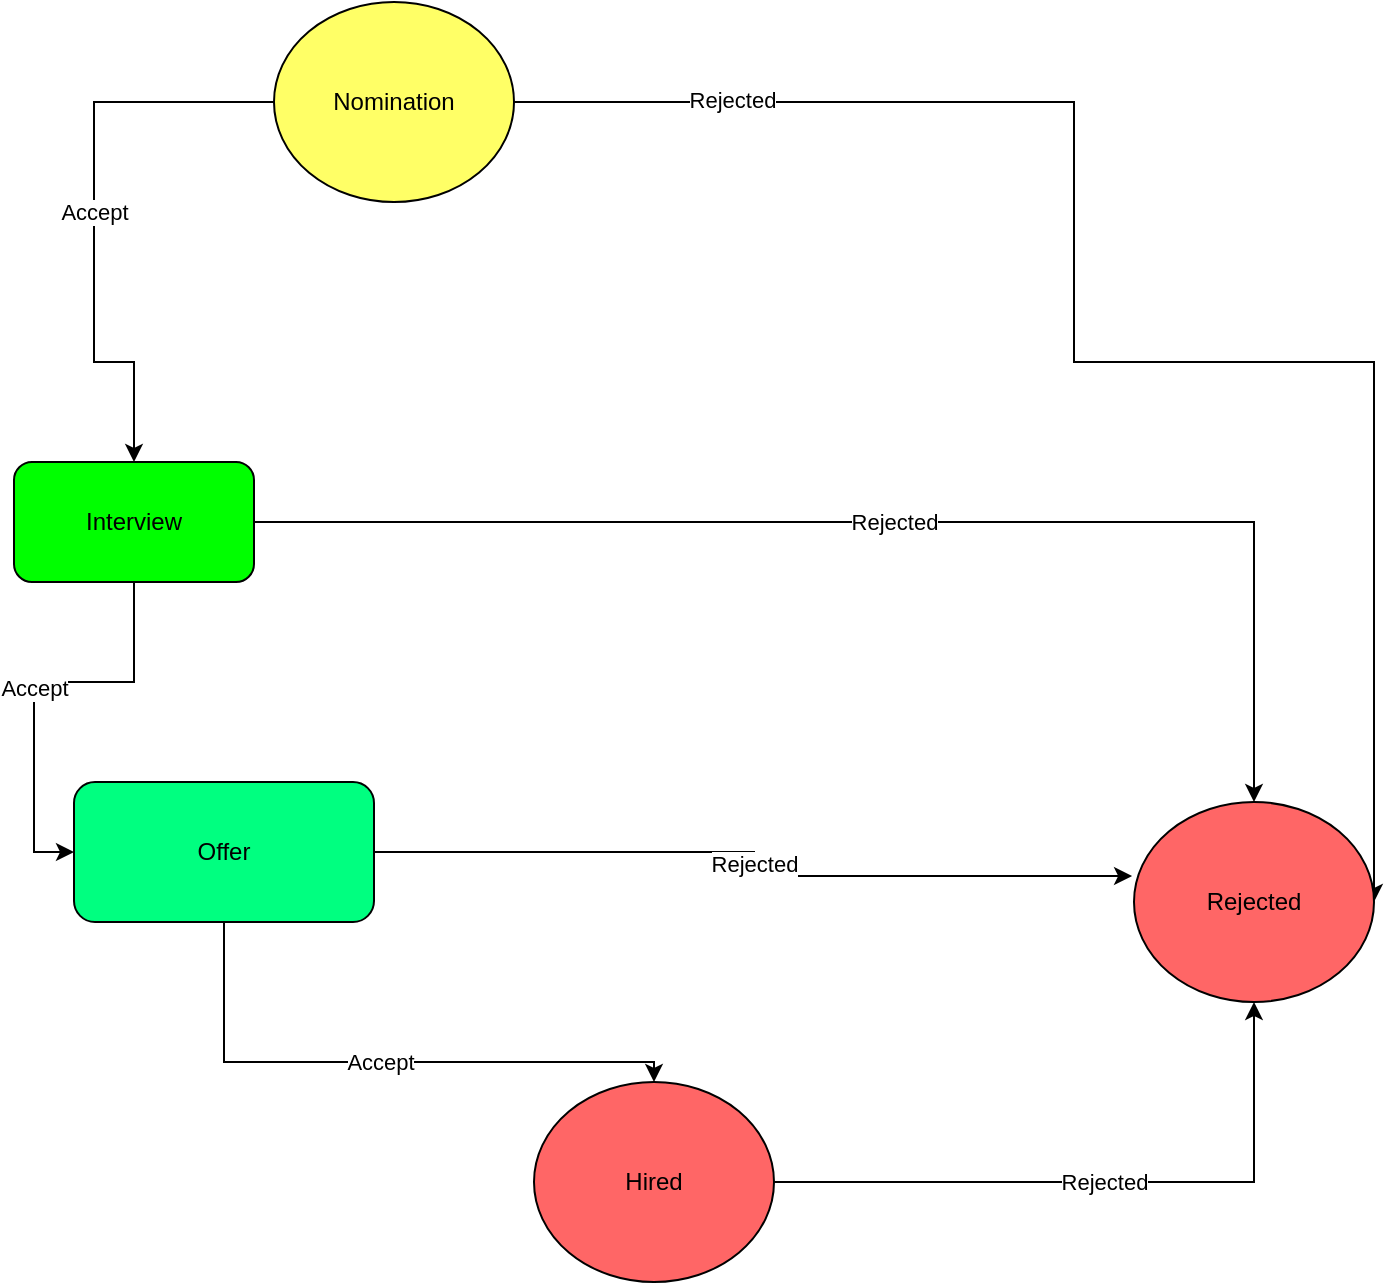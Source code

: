 <mxfile version="14.8.6" type="github">
  <diagram id="C5RBs43oDa-KdzZeNtuy" name="Page-1">
    <mxGraphModel dx="1492" dy="695" grid="1" gridSize="10" guides="1" tooltips="1" connect="1" arrows="1" fold="1" page="1" pageScale="1" pageWidth="827" pageHeight="1169" math="0" shadow="0">
      <root>
        <mxCell id="WIyWlLk6GJQsqaUBKTNV-0" />
        <mxCell id="WIyWlLk6GJQsqaUBKTNV-1" parent="WIyWlLk6GJQsqaUBKTNV-0" />
        <mxCell id="rcQWwm7sM9WrDmIDkgnE-6" value="Accept" style="edgeStyle=orthogonalEdgeStyle;rounded=0;orthogonalLoop=1;jettySize=auto;html=1;entryX=0.5;entryY=0;entryDx=0;entryDy=0;" edge="1" parent="WIyWlLk6GJQsqaUBKTNV-1" source="rcQWwm7sM9WrDmIDkgnE-0" target="rcQWwm7sM9WrDmIDkgnE-1">
          <mxGeometry relative="1" as="geometry">
            <Array as="points">
              <mxPoint x="100" y="160" />
              <mxPoint x="100" y="290" />
              <mxPoint x="120" y="290" />
            </Array>
          </mxGeometry>
        </mxCell>
        <mxCell id="rcQWwm7sM9WrDmIDkgnE-7" style="edgeStyle=orthogonalEdgeStyle;rounded=0;orthogonalLoop=1;jettySize=auto;html=1;entryX=1;entryY=0.5;entryDx=0;entryDy=0;" edge="1" parent="WIyWlLk6GJQsqaUBKTNV-1" source="rcQWwm7sM9WrDmIDkgnE-0" target="rcQWwm7sM9WrDmIDkgnE-5">
          <mxGeometry relative="1" as="geometry">
            <Array as="points">
              <mxPoint x="590" y="160" />
              <mxPoint x="590" y="290" />
              <mxPoint x="740" y="290" />
            </Array>
          </mxGeometry>
        </mxCell>
        <mxCell id="rcQWwm7sM9WrDmIDkgnE-11" value="Rejected" style="edgeLabel;html=1;align=center;verticalAlign=middle;resizable=0;points=[];" vertex="1" connectable="0" parent="rcQWwm7sM9WrDmIDkgnE-7">
          <mxGeometry x="-0.739" y="1" relative="1" as="geometry">
            <mxPoint as="offset" />
          </mxGeometry>
        </mxCell>
        <mxCell id="rcQWwm7sM9WrDmIDkgnE-0" value="Nomination" style="ellipse;whiteSpace=wrap;html=1;fillColor=#FFFF66;" vertex="1" parent="WIyWlLk6GJQsqaUBKTNV-1">
          <mxGeometry x="190" y="110" width="120" height="100" as="geometry" />
        </mxCell>
        <mxCell id="rcQWwm7sM9WrDmIDkgnE-8" value="Accept" style="edgeStyle=orthogonalEdgeStyle;rounded=0;orthogonalLoop=1;jettySize=auto;html=1;entryX=0;entryY=0.5;entryDx=0;entryDy=0;" edge="1" parent="WIyWlLk6GJQsqaUBKTNV-1" source="rcQWwm7sM9WrDmIDkgnE-1" target="rcQWwm7sM9WrDmIDkgnE-2">
          <mxGeometry relative="1" as="geometry" />
        </mxCell>
        <mxCell id="rcQWwm7sM9WrDmIDkgnE-15" value="Rejected" style="edgeStyle=orthogonalEdgeStyle;rounded=0;orthogonalLoop=1;jettySize=auto;html=1;exitX=1;exitY=0.5;exitDx=0;exitDy=0;" edge="1" parent="WIyWlLk6GJQsqaUBKTNV-1" source="rcQWwm7sM9WrDmIDkgnE-1" target="rcQWwm7sM9WrDmIDkgnE-5">
          <mxGeometry relative="1" as="geometry" />
        </mxCell>
        <mxCell id="rcQWwm7sM9WrDmIDkgnE-1" value="Interview" style="rounded=1;whiteSpace=wrap;html=1;fillColor=#00FF00;" vertex="1" parent="WIyWlLk6GJQsqaUBKTNV-1">
          <mxGeometry x="60" y="340" width="120" height="60" as="geometry" />
        </mxCell>
        <mxCell id="rcQWwm7sM9WrDmIDkgnE-10" value="Rejected" style="edgeStyle=orthogonalEdgeStyle;rounded=0;orthogonalLoop=1;jettySize=auto;html=1;entryX=-0.008;entryY=0.37;entryDx=0;entryDy=0;entryPerimeter=0;" edge="1" parent="WIyWlLk6GJQsqaUBKTNV-1" source="rcQWwm7sM9WrDmIDkgnE-2" target="rcQWwm7sM9WrDmIDkgnE-5">
          <mxGeometry relative="1" as="geometry">
            <mxPoint x="590" y="490" as="targetPoint" />
          </mxGeometry>
        </mxCell>
        <mxCell id="rcQWwm7sM9WrDmIDkgnE-16" value="Accept" style="edgeStyle=orthogonalEdgeStyle;rounded=0;orthogonalLoop=1;jettySize=auto;html=1;" edge="1" parent="WIyWlLk6GJQsqaUBKTNV-1" source="rcQWwm7sM9WrDmIDkgnE-2" target="rcQWwm7sM9WrDmIDkgnE-4">
          <mxGeometry relative="1" as="geometry">
            <Array as="points">
              <mxPoint x="165" y="640" />
              <mxPoint x="380" y="640" />
            </Array>
          </mxGeometry>
        </mxCell>
        <mxCell id="rcQWwm7sM9WrDmIDkgnE-2" value="Offer" style="rounded=1;whiteSpace=wrap;html=1;fillColor=#00FF80;" vertex="1" parent="WIyWlLk6GJQsqaUBKTNV-1">
          <mxGeometry x="90" y="500" width="150" height="70" as="geometry" />
        </mxCell>
        <mxCell id="rcQWwm7sM9WrDmIDkgnE-12" value="Rejected" style="edgeStyle=orthogonalEdgeStyle;rounded=0;orthogonalLoop=1;jettySize=auto;html=1;" edge="1" parent="WIyWlLk6GJQsqaUBKTNV-1" source="rcQWwm7sM9WrDmIDkgnE-4" target="rcQWwm7sM9WrDmIDkgnE-5">
          <mxGeometry relative="1" as="geometry" />
        </mxCell>
        <mxCell id="rcQWwm7sM9WrDmIDkgnE-4" value="Hired" style="ellipse;whiteSpace=wrap;html=1;fillColor=#FF6666;" vertex="1" parent="WIyWlLk6GJQsqaUBKTNV-1">
          <mxGeometry x="320" y="650" width="120" height="100" as="geometry" />
        </mxCell>
        <mxCell id="rcQWwm7sM9WrDmIDkgnE-5" value="Rejected" style="ellipse;whiteSpace=wrap;html=1;fillColor=#FF6666;" vertex="1" parent="WIyWlLk6GJQsqaUBKTNV-1">
          <mxGeometry x="620" y="510" width="120" height="100" as="geometry" />
        </mxCell>
      </root>
    </mxGraphModel>
  </diagram>
</mxfile>
